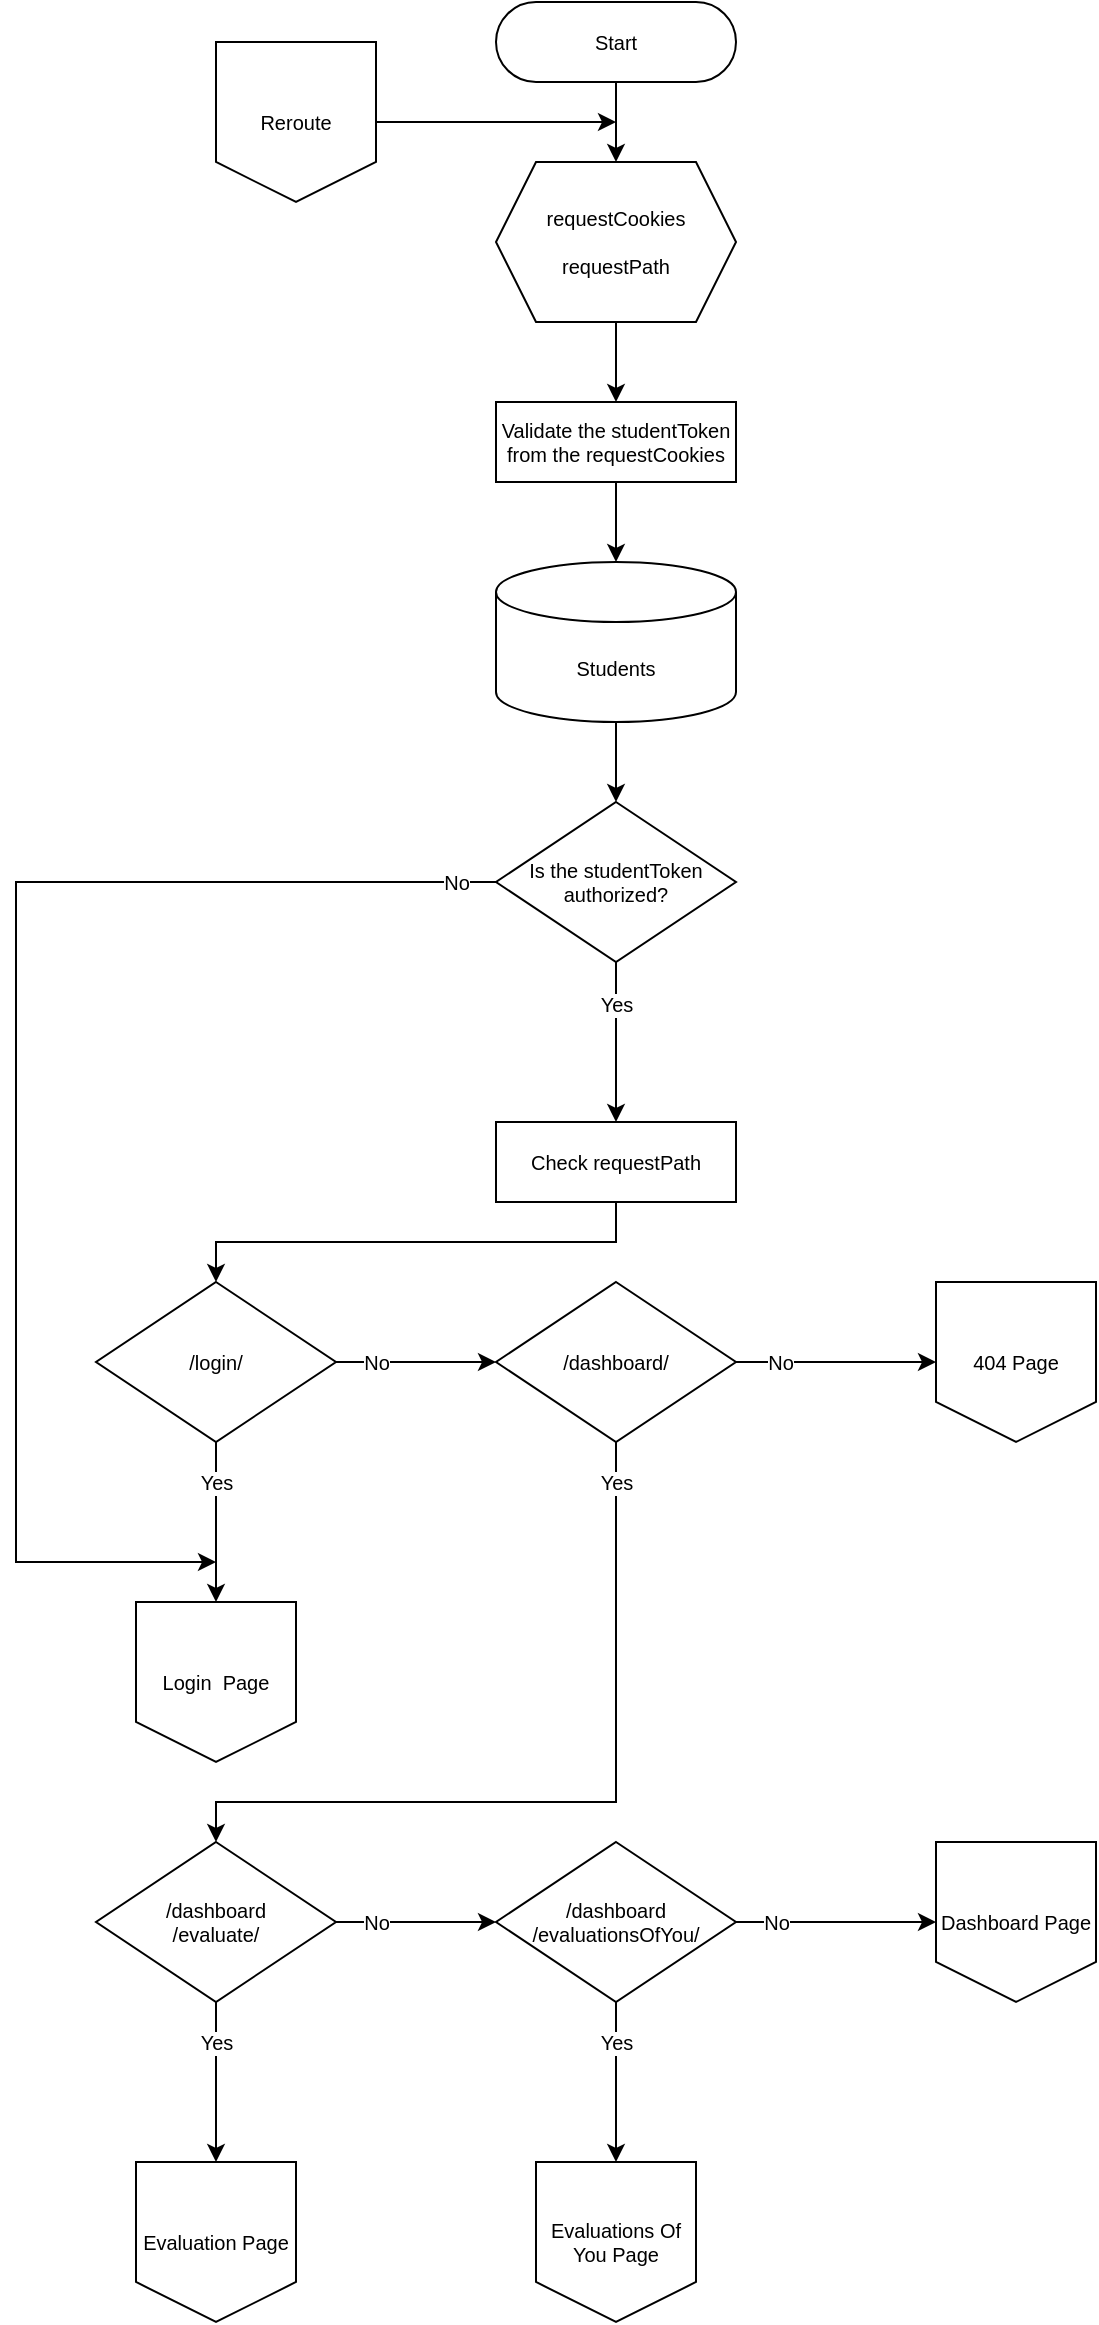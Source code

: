 <mxfile>
    <diagram id="OSn3tNcZtsXED_PgNxEc" name="Page-1">
        <mxGraphModel dx="832" dy="485" grid="1" gridSize="10" guides="1" tooltips="1" connect="1" arrows="1" fold="1" page="1" pageScale="1" pageWidth="850" pageHeight="1100" math="0" shadow="0">
            <root>
                <mxCell id="0"/>
                <mxCell id="1" parent="0"/>
                <mxCell id="4" style="edgeStyle=none;html=1;exitX=0.5;exitY=1;exitDx=0;exitDy=0;entryX=0.5;entryY=0;entryDx=0;entryDy=0;fontSize=10;fontFamily=Helvetica;rounded=0;" parent="1" source="2" target="3" edge="1">
                    <mxGeometry relative="1" as="geometry"/>
                </mxCell>
                <mxCell id="2" value="Start" style="rounded=1;whiteSpace=wrap;html=1;arcSize=50;fontFamily=Helvetica;strokeWidth=1;fontSize=10;" parent="1" vertex="1">
                    <mxGeometry x="360" y="40" width="120" height="40" as="geometry"/>
                </mxCell>
                <mxCell id="6" style="edgeStyle=none;html=1;exitX=0.5;exitY=1;exitDx=0;exitDy=0;entryX=0.5;entryY=0;entryDx=0;entryDy=0;fontSize=10;fontFamily=Helvetica;rounded=0;" parent="1" source="3" target="5" edge="1">
                    <mxGeometry relative="1" as="geometry"/>
                </mxCell>
                <mxCell id="3" value="requestCookies&lt;br style=&quot;font-size: 10px;&quot;&gt;&lt;br style=&quot;font-size: 10px;&quot;&gt;requestPath" style="shape=hexagon;perimeter=hexagonPerimeter2;whiteSpace=wrap;html=1;fixedSize=1;fontFamily=Helvetica;strokeWidth=1;fontSize=10;rounded=0;" parent="1" vertex="1">
                    <mxGeometry x="360" y="120" width="120" height="80" as="geometry"/>
                </mxCell>
                <mxCell id="8" style="edgeStyle=none;html=1;exitX=0.5;exitY=1;exitDx=0;exitDy=0;entryX=0.5;entryY=0;entryDx=0;entryDy=0;entryPerimeter=0;fontSize=10;fontFamily=Helvetica;rounded=0;" parent="1" source="5" target="7" edge="1">
                    <mxGeometry relative="1" as="geometry"/>
                </mxCell>
                <mxCell id="5" value="Validate the studentToken from the requestCookies" style="rounded=0;whiteSpace=wrap;html=1;fontFamily=Helvetica;strokeWidth=1;fontSize=10;" parent="1" vertex="1">
                    <mxGeometry x="360" y="240" width="120" height="40" as="geometry"/>
                </mxCell>
                <mxCell id="10" style="edgeStyle=none;html=1;exitX=0.5;exitY=1;exitDx=0;exitDy=0;exitPerimeter=0;entryX=0.5;entryY=0;entryDx=0;entryDy=0;fontSize=10;fontFamily=Helvetica;rounded=0;" parent="1" source="7" target="9" edge="1">
                    <mxGeometry relative="1" as="geometry"/>
                </mxCell>
                <mxCell id="7" value="Students" style="shape=cylinder3;whiteSpace=wrap;html=1;boundedLbl=1;backgroundOutline=1;size=15;fontSize=10;fontFamily=Helvetica;rounded=0;" parent="1" vertex="1">
                    <mxGeometry x="360" y="320" width="120" height="80" as="geometry"/>
                </mxCell>
                <mxCell id="12" style="edgeStyle=none;html=1;exitX=0.5;exitY=1;exitDx=0;exitDy=0;entryX=0.5;entryY=0;entryDx=0;entryDy=0;fontSize=10;fontFamily=Helvetica;rounded=0;" parent="1" source="9" target="11" edge="1">
                    <mxGeometry relative="1" as="geometry"/>
                </mxCell>
                <mxCell id="13" value="Yes" style="edgeLabel;html=1;align=center;verticalAlign=middle;resizable=0;points=[];fontSize=10;fontFamily=Helvetica;rounded=0;" parent="12" vertex="1" connectable="0">
                    <mxGeometry x="-0.767" y="1" relative="1" as="geometry">
                        <mxPoint x="-1" y="11" as="offset"/>
                    </mxGeometry>
                </mxCell>
                <mxCell id="38" style="edgeStyle=none;html=1;exitX=0;exitY=0.5;exitDx=0;exitDy=0;fontSize=10;fontFamily=Helvetica;rounded=0;" parent="1" source="9" edge="1">
                    <mxGeometry relative="1" as="geometry">
                        <mxPoint x="220" y="820" as="targetPoint"/>
                        <Array as="points">
                            <mxPoint x="120" y="480"/>
                            <mxPoint x="120" y="820"/>
                        </Array>
                    </mxGeometry>
                </mxCell>
                <mxCell id="39" value="No" style="edgeLabel;html=1;align=center;verticalAlign=middle;resizable=0;points=[];fontSize=10;fontFamily=Helvetica;rounded=0;" parent="38" vertex="1" connectable="0">
                    <mxGeometry x="-0.928" y="-2" relative="1" as="geometry">
                        <mxPoint x="4" y="2" as="offset"/>
                    </mxGeometry>
                </mxCell>
                <mxCell id="9" value="Is the studentToken&lt;br&gt;authorized?" style="rhombus;whiteSpace=wrap;html=1;fontFamily=Helvetica;strokeWidth=1;fontSize=10;rounded=0;" parent="1" vertex="1">
                    <mxGeometry x="360" y="440" width="120" height="80" as="geometry"/>
                </mxCell>
                <mxCell id="16" style="edgeStyle=none;html=1;exitX=0.5;exitY=1;exitDx=0;exitDy=0;entryX=0.5;entryY=0;entryDx=0;entryDy=0;fontSize=10;fontFamily=Helvetica;rounded=0;" parent="1" source="11" target="14" edge="1">
                    <mxGeometry relative="1" as="geometry">
                        <Array as="points">
                            <mxPoint x="420" y="660"/>
                            <mxPoint x="220" y="660"/>
                        </Array>
                    </mxGeometry>
                </mxCell>
                <mxCell id="11" value="Check requestPath" style="rounded=0;whiteSpace=wrap;html=1;fontFamily=Helvetica;strokeWidth=1;fontSize=10;" parent="1" vertex="1">
                    <mxGeometry x="360" y="600" width="120" height="40" as="geometry"/>
                </mxCell>
                <mxCell id="17" style="edgeStyle=none;html=1;exitX=1;exitY=0.5;exitDx=0;exitDy=0;entryX=0;entryY=0.5;entryDx=0;entryDy=0;fontSize=10;fontFamily=Helvetica;rounded=0;" parent="1" source="14" target="15" edge="1">
                    <mxGeometry relative="1" as="geometry"/>
                </mxCell>
                <mxCell id="18" value="No" style="edgeLabel;html=1;align=center;verticalAlign=middle;resizable=0;points=[];fontSize=10;fontFamily=Helvetica;rounded=0;" parent="17" vertex="1" connectable="0">
                    <mxGeometry x="-0.432" relative="1" as="geometry">
                        <mxPoint x="-3" as="offset"/>
                    </mxGeometry>
                </mxCell>
                <mxCell id="23" style="edgeStyle=none;html=1;exitX=0.5;exitY=1;exitDx=0;exitDy=0;entryX=0.5;entryY=0;entryDx=0;entryDy=0;fontSize=10;fontFamily=Helvetica;rounded=0;" parent="1" source="14" target="34" edge="1">
                    <mxGeometry relative="1" as="geometry">
                        <mxPoint x="220" y="840" as="targetPoint"/>
                    </mxGeometry>
                </mxCell>
                <mxCell id="26" value="Yes" style="edgeLabel;html=1;align=center;verticalAlign=middle;resizable=0;points=[];fontSize=10;fontFamily=Helvetica;rounded=0;" parent="23" vertex="1" connectable="0">
                    <mxGeometry x="-0.746" y="-1" relative="1" as="geometry">
                        <mxPoint x="1" y="10" as="offset"/>
                    </mxGeometry>
                </mxCell>
                <mxCell id="14" value="/login/" style="rhombus;whiteSpace=wrap;html=1;fontFamily=Helvetica;strokeWidth=1;fontSize=10;rounded=0;" parent="1" vertex="1">
                    <mxGeometry x="160" y="680" width="120" height="80" as="geometry"/>
                </mxCell>
                <mxCell id="20" style="edgeStyle=none;html=1;exitX=1;exitY=0.5;exitDx=0;exitDy=0;entryX=0;entryY=0.5;entryDx=0;entryDy=0;fontSize=10;fontFamily=Helvetica;rounded=0;" parent="1" source="15" target="485" edge="1">
                    <mxGeometry relative="1" as="geometry">
                        <mxPoint x="560" y="720.0" as="targetPoint"/>
                    </mxGeometry>
                </mxCell>
                <mxCell id="21" value="No" style="edgeLabel;html=1;align=center;verticalAlign=middle;resizable=0;points=[];fontSize=10;fontFamily=Helvetica;rounded=0;" parent="20" vertex="1" connectable="0">
                    <mxGeometry x="-0.659" y="3" relative="1" as="geometry">
                        <mxPoint x="5" y="3" as="offset"/>
                    </mxGeometry>
                </mxCell>
                <mxCell id="25" style="edgeStyle=none;html=1;exitX=0.5;exitY=1;exitDx=0;exitDy=0;entryX=0.5;entryY=0;entryDx=0;entryDy=0;fontSize=10;fontFamily=Helvetica;rounded=0;" parent="1" source="15" target="471" edge="1">
                    <mxGeometry relative="1" as="geometry">
                        <mxPoint x="420" y="840" as="targetPoint"/>
                        <Array as="points">
                            <mxPoint x="420" y="940"/>
                            <mxPoint x="220" y="940"/>
                        </Array>
                    </mxGeometry>
                </mxCell>
                <mxCell id="27" value="Yes" style="edgeLabel;html=1;align=center;verticalAlign=middle;resizable=0;points=[];fontSize=10;fontFamily=Helvetica;rounded=0;" parent="25" vertex="1" connectable="0">
                    <mxGeometry x="-0.621" y="1" relative="1" as="geometry">
                        <mxPoint x="-1" y="-56" as="offset"/>
                    </mxGeometry>
                </mxCell>
                <mxCell id="15" value="/dashboard/" style="rhombus;whiteSpace=wrap;html=1;fontFamily=Helvetica;strokeWidth=1;fontSize=10;rounded=0;" parent="1" vertex="1">
                    <mxGeometry x="360" y="680" width="120" height="80" as="geometry"/>
                </mxCell>
                <mxCell id="34" value="Login&amp;nbsp; Page" style="shape=offPageConnector;whiteSpace=wrap;html=1;size=0.25;fontSize=10;fontFamily=Helvetica;rounded=0;" parent="1" vertex="1">
                    <mxGeometry x="180" y="840" width="80" height="80" as="geometry"/>
                </mxCell>
                <mxCell id="467" value="Dashboard Page" style="shape=offPageConnector;whiteSpace=wrap;html=1;size=0.25;fontSize=10;fontFamily=Helvetica;rounded=0;" parent="1" vertex="1">
                    <mxGeometry x="580" y="960" width="80" height="80" as="geometry"/>
                </mxCell>
                <mxCell id="475" style="edgeStyle=none;rounded=1;html=1;exitX=1;exitY=0.5;exitDx=0;exitDy=0;entryX=0;entryY=0.5;entryDx=0;entryDy=0;fontFamily=Helvetica;fontSize=10;" parent="1" source="468" target="467" edge="1">
                    <mxGeometry relative="1" as="geometry">
                        <mxPoint x="560.0" y="1000" as="targetPoint"/>
                    </mxGeometry>
                </mxCell>
                <mxCell id="476" value="No" style="edgeLabel;html=1;align=center;verticalAlign=middle;resizable=0;points=[];fontSize=10;fontFamily=Helvetica;" parent="475" vertex="1" connectable="0">
                    <mxGeometry x="-0.325" y="-1" relative="1" as="geometry">
                        <mxPoint x="-14" y="-1" as="offset"/>
                    </mxGeometry>
                </mxCell>
                <mxCell id="482" style="edgeStyle=none;rounded=1;html=1;exitX=0.5;exitY=1;exitDx=0;exitDy=0;entryX=0.5;entryY=0;entryDx=0;entryDy=0;fontFamily=Helvetica;fontSize=10;" parent="1" source="468" target="479" edge="1">
                    <mxGeometry relative="1" as="geometry"/>
                </mxCell>
                <mxCell id="484" value="Yes" style="edgeLabel;html=1;align=center;verticalAlign=middle;resizable=0;points=[];fontSize=10;fontFamily=Helvetica;" parent="482" vertex="1" connectable="0">
                    <mxGeometry x="-0.724" y="1" relative="1" as="geometry">
                        <mxPoint x="-1" y="9" as="offset"/>
                    </mxGeometry>
                </mxCell>
                <mxCell id="468" value="/dashboard&lt;br&gt;/evaluationsOfYou/" style="rhombus;whiteSpace=wrap;html=1;fontFamily=Helvetica;strokeWidth=1;fontSize=10;rounded=0;" parent="1" vertex="1">
                    <mxGeometry x="360" y="960" width="120" height="80" as="geometry"/>
                </mxCell>
                <mxCell id="473" style="edgeStyle=none;rounded=1;html=1;exitX=1;exitY=0.5;exitDx=0;exitDy=0;entryX=0;entryY=0.5;entryDx=0;entryDy=0;fontFamily=Helvetica;fontSize=10;" parent="1" source="471" target="468" edge="1">
                    <mxGeometry relative="1" as="geometry"/>
                </mxCell>
                <mxCell id="474" value="No" style="edgeLabel;html=1;align=center;verticalAlign=middle;resizable=0;points=[];fontSize=10;fontFamily=Helvetica;" parent="473" vertex="1" connectable="0">
                    <mxGeometry x="-0.721" y="1" relative="1" as="geometry">
                        <mxPoint x="9" y="1" as="offset"/>
                    </mxGeometry>
                </mxCell>
                <mxCell id="481" style="edgeStyle=none;rounded=1;html=1;exitX=0.5;exitY=1;exitDx=0;exitDy=0;entryX=0.5;entryY=0;entryDx=0;entryDy=0;fontFamily=Helvetica;fontSize=10;" parent="1" source="471" target="480" edge="1">
                    <mxGeometry relative="1" as="geometry"/>
                </mxCell>
                <mxCell id="483" value="Yes" style="edgeLabel;html=1;align=center;verticalAlign=middle;resizable=0;points=[];fontSize=10;fontFamily=Helvetica;" parent="481" vertex="1" connectable="0">
                    <mxGeometry x="-0.659" y="1" relative="1" as="geometry">
                        <mxPoint x="-1" y="6" as="offset"/>
                    </mxGeometry>
                </mxCell>
                <mxCell id="471" value="/dashboard&lt;br&gt;/evaluate/" style="rhombus;whiteSpace=wrap;html=1;fontFamily=Helvetica;strokeWidth=1;fontSize=10;rounded=0;" parent="1" vertex="1">
                    <mxGeometry x="160" y="960" width="120" height="80" as="geometry"/>
                </mxCell>
                <mxCell id="479" value="Evaluations Of You Page" style="shape=offPageConnector;whiteSpace=wrap;html=1;strokeWidth=1;fontFamily=Helvetica;fontSize=10;size=0.25;rounded=0;" parent="1" vertex="1">
                    <mxGeometry x="380" y="1120" width="80" height="80" as="geometry"/>
                </mxCell>
                <mxCell id="480" value="Evaluation Page" style="shape=offPageConnector;whiteSpace=wrap;html=1;strokeWidth=1;fontFamily=Helvetica;fontSize=10;size=0.25;rounded=0;" parent="1" vertex="1">
                    <mxGeometry x="180" y="1120" width="80" height="80" as="geometry"/>
                </mxCell>
                <mxCell id="485" value="404 Page" style="shape=offPageConnector;whiteSpace=wrap;html=1;size=0.25;fontSize=10;fontFamily=Helvetica;rounded=0;" parent="1" vertex="1">
                    <mxGeometry x="580" y="680" width="80" height="80" as="geometry"/>
                </mxCell>
                <mxCell id="487" style="edgeStyle=none;rounded=1;html=1;fontFamily=Helvetica;fontSize=10;" parent="1" source="486" edge="1">
                    <mxGeometry relative="1" as="geometry">
                        <mxPoint x="420" y="100" as="targetPoint"/>
                    </mxGeometry>
                </mxCell>
                <mxCell id="486" value="Reroute" style="shape=offPageConnector;whiteSpace=wrap;html=1;strokeWidth=1;fontFamily=Helvetica;fontSize=10;size=0.25;rounded=0;" parent="1" vertex="1">
                    <mxGeometry x="220" y="60" width="80" height="80" as="geometry"/>
                </mxCell>
            </root>
        </mxGraphModel>
    </diagram>
</mxfile>
